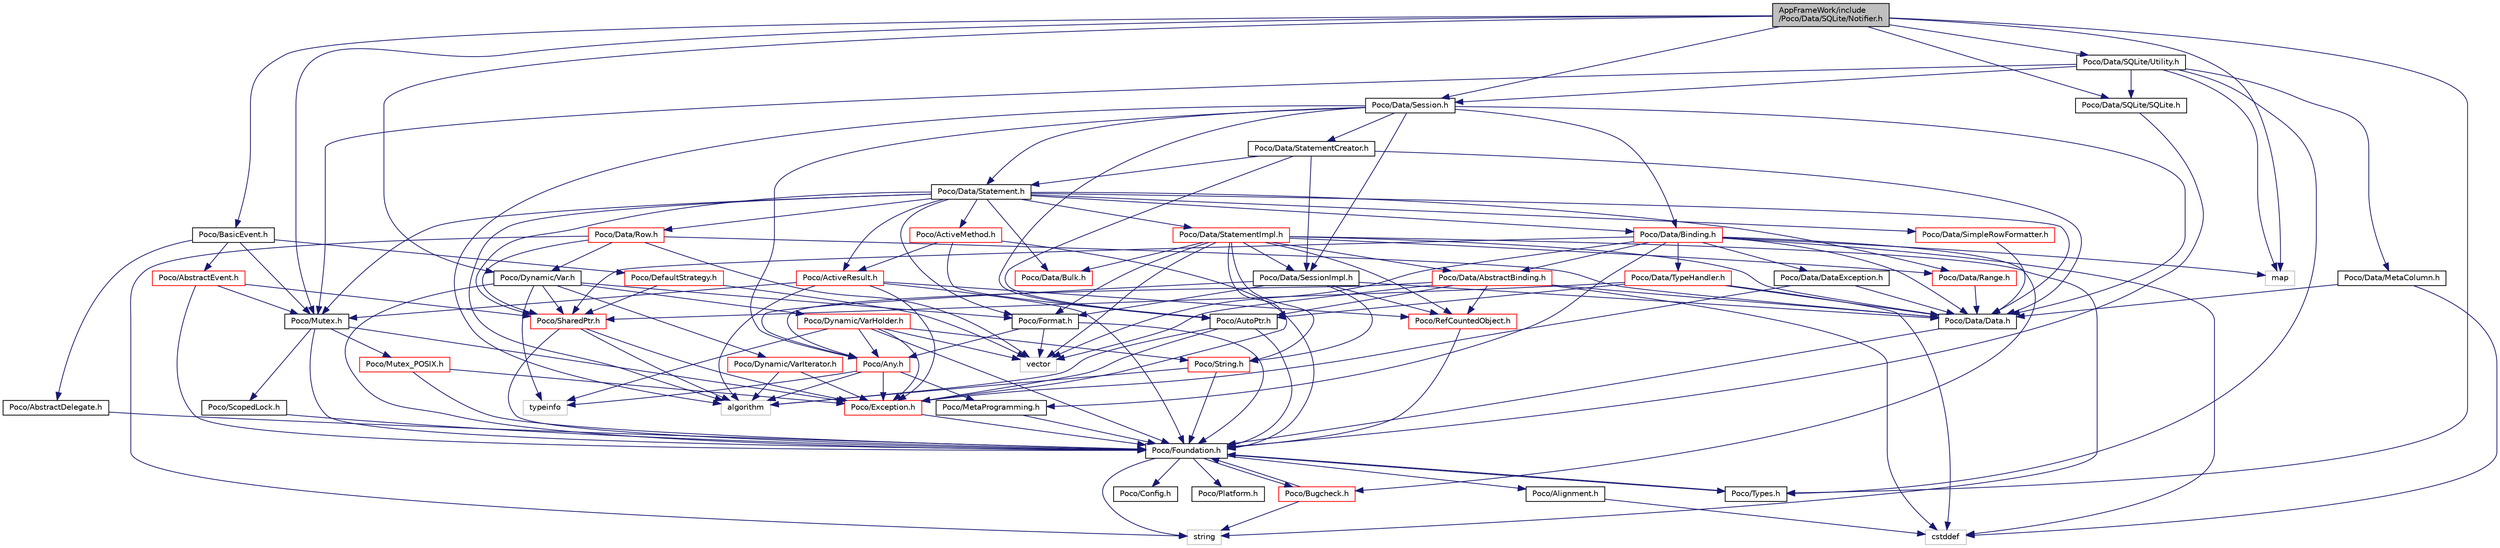 digraph "AppFrameWork/include/Poco/Data/SQLite/Notifier.h"
{
 // LATEX_PDF_SIZE
  edge [fontname="Helvetica",fontsize="10",labelfontname="Helvetica",labelfontsize="10"];
  node [fontname="Helvetica",fontsize="10",shape=record];
  Node1 [label="AppFrameWork/include\l/Poco/Data/SQLite/Notifier.h",height=0.2,width=0.4,color="black", fillcolor="grey75", style="filled", fontcolor="black",tooltip=" "];
  Node1 -> Node2 [color="midnightblue",fontsize="10",style="solid"];
  Node2 [label="Poco/Data/SQLite/SQLite.h",height=0.2,width=0.4,color="black", fillcolor="white", style="filled",URL="$SQLite_8h.html",tooltip=" "];
  Node2 -> Node3 [color="midnightblue",fontsize="10",style="solid"];
  Node3 [label="Poco/Foundation.h",height=0.2,width=0.4,color="black", fillcolor="white", style="filled",URL="$Foundation_8h.html",tooltip=" "];
  Node3 -> Node4 [color="midnightblue",fontsize="10",style="solid"];
  Node4 [label="Poco/Config.h",height=0.2,width=0.4,color="black", fillcolor="white", style="filled",URL="$Config_8h.html",tooltip=" "];
  Node3 -> Node5 [color="midnightblue",fontsize="10",style="solid"];
  Node5 [label="Poco/Platform.h",height=0.2,width=0.4,color="black", fillcolor="white", style="filled",URL="$Platform_8h.html",tooltip=" "];
  Node3 -> Node6 [color="midnightblue",fontsize="10",style="solid"];
  Node6 [label="Poco/Alignment.h",height=0.2,width=0.4,color="black", fillcolor="white", style="filled",URL="$Alignment_8h.html",tooltip=" "];
  Node6 -> Node7 [color="midnightblue",fontsize="10",style="solid"];
  Node7 [label="cstddef",height=0.2,width=0.4,color="grey75", fillcolor="white", style="filled",tooltip=" "];
  Node3 -> Node8 [color="midnightblue",fontsize="10",style="solid"];
  Node8 [label="Poco/Bugcheck.h",height=0.2,width=0.4,color="red", fillcolor="white", style="filled",URL="$Bugcheck_8h.html",tooltip=" "];
  Node8 -> Node3 [color="midnightblue",fontsize="10",style="solid"];
  Node8 -> Node9 [color="midnightblue",fontsize="10",style="solid"];
  Node9 [label="string",height=0.2,width=0.4,color="grey75", fillcolor="white", style="filled",tooltip=" "];
  Node3 -> Node11 [color="midnightblue",fontsize="10",style="solid"];
  Node11 [label="Poco/Types.h",height=0.2,width=0.4,color="black", fillcolor="white", style="filled",URL="$Types_8h.html",tooltip=" "];
  Node11 -> Node3 [color="midnightblue",fontsize="10",style="solid"];
  Node3 -> Node9 [color="midnightblue",fontsize="10",style="solid"];
  Node1 -> Node12 [color="midnightblue",fontsize="10",style="solid"];
  Node12 [label="Poco/Data/SQLite/Utility.h",height=0.2,width=0.4,color="black", fillcolor="white", style="filled",URL="$Data_2SQLite_2Utility_8h.html",tooltip=" "];
  Node12 -> Node2 [color="midnightblue",fontsize="10",style="solid"];
  Node12 -> Node13 [color="midnightblue",fontsize="10",style="solid"];
  Node13 [label="Poco/Data/MetaColumn.h",height=0.2,width=0.4,color="black", fillcolor="white", style="filled",URL="$MetaColumn_8h.html",tooltip=" "];
  Node13 -> Node14 [color="midnightblue",fontsize="10",style="solid"];
  Node14 [label="Poco/Data/Data.h",height=0.2,width=0.4,color="black", fillcolor="white", style="filled",URL="$Data_8h.html",tooltip=" "];
  Node14 -> Node3 [color="midnightblue",fontsize="10",style="solid"];
  Node13 -> Node7 [color="midnightblue",fontsize="10",style="solid"];
  Node12 -> Node15 [color="midnightblue",fontsize="10",style="solid"];
  Node15 [label="Poco/Data/Session.h",height=0.2,width=0.4,color="black", fillcolor="white", style="filled",URL="$Data_2Session_8h.html",tooltip=" "];
  Node15 -> Node14 [color="midnightblue",fontsize="10",style="solid"];
  Node15 -> Node16 [color="midnightblue",fontsize="10",style="solid"];
  Node16 [label="Poco/Data/SessionImpl.h",height=0.2,width=0.4,color="black", fillcolor="white", style="filled",URL="$SessionImpl_8h.html",tooltip=" "];
  Node16 -> Node14 [color="midnightblue",fontsize="10",style="solid"];
  Node16 -> Node17 [color="midnightblue",fontsize="10",style="solid"];
  Node17 [label="Poco/RefCountedObject.h",height=0.2,width=0.4,color="red", fillcolor="white", style="filled",URL="$RefCountedObject_8h.html",tooltip=" "];
  Node17 -> Node3 [color="midnightblue",fontsize="10",style="solid"];
  Node16 -> Node28 [color="midnightblue",fontsize="10",style="solid"];
  Node28 [label="Poco/String.h",height=0.2,width=0.4,color="red", fillcolor="white", style="filled",URL="$String_8h.html",tooltip=" "];
  Node28 -> Node3 [color="midnightblue",fontsize="10",style="solid"];
  Node28 -> Node31 [color="midnightblue",fontsize="10",style="solid"];
  Node31 [label="algorithm",height=0.2,width=0.4,color="grey75", fillcolor="white", style="filled",tooltip=" "];
  Node16 -> Node32 [color="midnightblue",fontsize="10",style="solid"];
  Node32 [label="Poco/Format.h",height=0.2,width=0.4,color="black", fillcolor="white", style="filled",URL="$Format_8h.html",tooltip=" "];
  Node32 -> Node3 [color="midnightblue",fontsize="10",style="solid"];
  Node32 -> Node33 [color="midnightblue",fontsize="10",style="solid"];
  Node33 [label="Poco/Any.h",height=0.2,width=0.4,color="red", fillcolor="white", style="filled",URL="$Any_8h.html",tooltip=" "];
  Node33 -> Node22 [color="midnightblue",fontsize="10",style="solid"];
  Node22 [label="Poco/Exception.h",height=0.2,width=0.4,color="red", fillcolor="white", style="filled",URL="$Exception_8h.html",tooltip=" "];
  Node22 -> Node3 [color="midnightblue",fontsize="10",style="solid"];
  Node33 -> Node34 [color="midnightblue",fontsize="10",style="solid"];
  Node34 [label="Poco/MetaProgramming.h",height=0.2,width=0.4,color="black", fillcolor="white", style="filled",URL="$MetaProgramming_8h.html",tooltip=" "];
  Node34 -> Node3 [color="midnightblue",fontsize="10",style="solid"];
  Node33 -> Node31 [color="midnightblue",fontsize="10",style="solid"];
  Node33 -> Node35 [color="midnightblue",fontsize="10",style="solid"];
  Node35 [label="typeinfo",height=0.2,width=0.4,color="grey75", fillcolor="white", style="filled",tooltip=" "];
  Node32 -> Node36 [color="midnightblue",fontsize="10",style="solid"];
  Node36 [label="vector",height=0.2,width=0.4,color="grey75", fillcolor="white", style="filled",tooltip=" "];
  Node16 -> Node33 [color="midnightblue",fontsize="10",style="solid"];
  Node15 -> Node37 [color="midnightblue",fontsize="10",style="solid"];
  Node37 [label="Poco/Data/Statement.h",height=0.2,width=0.4,color="black", fillcolor="white", style="filled",URL="$Statement_8h.html",tooltip=" "];
  Node37 -> Node14 [color="midnightblue",fontsize="10",style="solid"];
  Node37 -> Node38 [color="midnightblue",fontsize="10",style="solid"];
  Node38 [label="Poco/Data/StatementImpl.h",height=0.2,width=0.4,color="red", fillcolor="white", style="filled",URL="$StatementImpl_8h.html",tooltip=" "];
  Node38 -> Node14 [color="midnightblue",fontsize="10",style="solid"];
  Node38 -> Node39 [color="midnightblue",fontsize="10",style="solid"];
  Node39 [label="Poco/Data/AbstractBinding.h",height=0.2,width=0.4,color="red", fillcolor="white", style="filled",URL="$AbstractBinding_8h.html",tooltip=" "];
  Node39 -> Node14 [color="midnightblue",fontsize="10",style="solid"];
  Node39 -> Node33 [color="midnightblue",fontsize="10",style="solid"];
  Node39 -> Node17 [color="midnightblue",fontsize="10",style="solid"];
  Node39 -> Node74 [color="midnightblue",fontsize="10",style="solid"];
  Node74 [label="Poco/AutoPtr.h",height=0.2,width=0.4,color="black", fillcolor="white", style="filled",URL="$AutoPtr_8h.html",tooltip=" "];
  Node74 -> Node3 [color="midnightblue",fontsize="10",style="solid"];
  Node74 -> Node22 [color="midnightblue",fontsize="10",style="solid"];
  Node74 -> Node31 [color="midnightblue",fontsize="10",style="solid"];
  Node39 -> Node36 [color="midnightblue",fontsize="10",style="solid"];
  Node39 -> Node7 [color="midnightblue",fontsize="10",style="solid"];
  Node38 -> Node81 [color="midnightblue",fontsize="10",style="solid"];
  Node81 [label="Poco/Data/Range.h",height=0.2,width=0.4,color="red", fillcolor="white", style="filled",URL="$Range_8h.html",tooltip=" "];
  Node81 -> Node14 [color="midnightblue",fontsize="10",style="solid"];
  Node38 -> Node82 [color="midnightblue",fontsize="10",style="solid"];
  Node82 [label="Poco/Data/Bulk.h",height=0.2,width=0.4,color="red", fillcolor="white", style="filled",URL="$Bulk_8h.html",tooltip=" "];
  Node38 -> Node16 [color="midnightblue",fontsize="10",style="solid"];
  Node38 -> Node17 [color="midnightblue",fontsize="10",style="solid"];
  Node38 -> Node28 [color="midnightblue",fontsize="10",style="solid"];
  Node38 -> Node32 [color="midnightblue",fontsize="10",style="solid"];
  Node38 -> Node22 [color="midnightblue",fontsize="10",style="solid"];
  Node38 -> Node36 [color="midnightblue",fontsize="10",style="solid"];
  Node38 -> Node9 [color="midnightblue",fontsize="10",style="solid"];
  Node37 -> Node96 [color="midnightblue",fontsize="10",style="solid"];
  Node96 [label="Poco/Data/Binding.h",height=0.2,width=0.4,color="red", fillcolor="white", style="filled",URL="$Binding_8h.html",tooltip=" "];
  Node96 -> Node14 [color="midnightblue",fontsize="10",style="solid"];
  Node96 -> Node39 [color="midnightblue",fontsize="10",style="solid"];
  Node96 -> Node91 [color="midnightblue",fontsize="10",style="solid"];
  Node91 [label="Poco/Data/DataException.h",height=0.2,width=0.4,color="black", fillcolor="white", style="filled",URL="$DataException_8h.html",tooltip=" "];
  Node91 -> Node14 [color="midnightblue",fontsize="10",style="solid"];
  Node91 -> Node22 [color="midnightblue",fontsize="10",style="solid"];
  Node96 -> Node87 [color="midnightblue",fontsize="10",style="solid"];
  Node87 [label="Poco/Data/TypeHandler.h",height=0.2,width=0.4,color="red", fillcolor="white", style="filled",URL="$TypeHandler_8h.html",tooltip=" "];
  Node87 -> Node14 [color="midnightblue",fontsize="10",style="solid"];
  Node87 -> Node74 [color="midnightblue",fontsize="10",style="solid"];
  Node87 -> Node68 [color="midnightblue",fontsize="10",style="solid"];
  Node68 [label="Poco/SharedPtr.h",height=0.2,width=0.4,color="red", fillcolor="white", style="filled",URL="$SharedPtr_8h.html",tooltip=" "];
  Node68 -> Node3 [color="midnightblue",fontsize="10",style="solid"];
  Node68 -> Node22 [color="midnightblue",fontsize="10",style="solid"];
  Node68 -> Node31 [color="midnightblue",fontsize="10",style="solid"];
  Node87 -> Node7 [color="midnightblue",fontsize="10",style="solid"];
  Node96 -> Node68 [color="midnightblue",fontsize="10",style="solid"];
  Node96 -> Node34 [color="midnightblue",fontsize="10",style="solid"];
  Node96 -> Node8 [color="midnightblue",fontsize="10",style="solid"];
  Node96 -> Node36 [color="midnightblue",fontsize="10",style="solid"];
  Node96 -> Node93 [color="midnightblue",fontsize="10",style="solid"];
  Node93 [label="map",height=0.2,width=0.4,color="grey75", fillcolor="white", style="filled",tooltip=" "];
  Node96 -> Node7 [color="midnightblue",fontsize="10",style="solid"];
  Node37 -> Node81 [color="midnightblue",fontsize="10",style="solid"];
  Node37 -> Node82 [color="midnightblue",fontsize="10",style="solid"];
  Node37 -> Node97 [color="midnightblue",fontsize="10",style="solid"];
  Node97 [label="Poco/Data/Row.h",height=0.2,width=0.4,color="red", fillcolor="white", style="filled",URL="$Row_8h.html",tooltip=" "];
  Node97 -> Node14 [color="midnightblue",fontsize="10",style="solid"];
  Node97 -> Node71 [color="midnightblue",fontsize="10",style="solid"];
  Node71 [label="Poco/Dynamic/Var.h",height=0.2,width=0.4,color="black", fillcolor="white", style="filled",URL="$Var_8h.html",tooltip=" "];
  Node71 -> Node3 [color="midnightblue",fontsize="10",style="solid"];
  Node71 -> Node32 [color="midnightblue",fontsize="10",style="solid"];
  Node71 -> Node68 [color="midnightblue",fontsize="10",style="solid"];
  Node71 -> Node42 [color="midnightblue",fontsize="10",style="solid"];
  Node42 [label="Poco/Dynamic/VarHolder.h",height=0.2,width=0.4,color="red", fillcolor="white", style="filled",URL="$VarHolder_8h.html",tooltip=" "];
  Node42 -> Node3 [color="midnightblue",fontsize="10",style="solid"];
  Node42 -> Node28 [color="midnightblue",fontsize="10",style="solid"];
  Node42 -> Node33 [color="midnightblue",fontsize="10",style="solid"];
  Node42 -> Node22 [color="midnightblue",fontsize="10",style="solid"];
  Node42 -> Node36 [color="midnightblue",fontsize="10",style="solid"];
  Node42 -> Node35 [color="midnightblue",fontsize="10",style="solid"];
  Node71 -> Node72 [color="midnightblue",fontsize="10",style="solid"];
  Node72 [label="Poco/Dynamic/VarIterator.h",height=0.2,width=0.4,color="red", fillcolor="white", style="filled",URL="$VarIterator_8h.html",tooltip=" "];
  Node72 -> Node22 [color="midnightblue",fontsize="10",style="solid"];
  Node72 -> Node31 [color="midnightblue",fontsize="10",style="solid"];
  Node71 -> Node35 [color="midnightblue",fontsize="10",style="solid"];
  Node97 -> Node68 [color="midnightblue",fontsize="10",style="solid"];
  Node97 -> Node36 [color="midnightblue",fontsize="10",style="solid"];
  Node97 -> Node9 [color="midnightblue",fontsize="10",style="solid"];
  Node37 -> Node100 [color="midnightblue",fontsize="10",style="solid"];
  Node100 [label="Poco/Data/SimpleRowFormatter.h",height=0.2,width=0.4,color="red", fillcolor="white", style="filled",URL="$SimpleRowFormatter_8h.html",tooltip=" "];
  Node100 -> Node14 [color="midnightblue",fontsize="10",style="solid"];
  Node37 -> Node68 [color="midnightblue",fontsize="10",style="solid"];
  Node37 -> Node21 [color="midnightblue",fontsize="10",style="solid"];
  Node21 [label="Poco/Mutex.h",height=0.2,width=0.4,color="black", fillcolor="white", style="filled",URL="$Mutex_8h.html",tooltip=" "];
  Node21 -> Node3 [color="midnightblue",fontsize="10",style="solid"];
  Node21 -> Node22 [color="midnightblue",fontsize="10",style="solid"];
  Node21 -> Node24 [color="midnightblue",fontsize="10",style="solid"];
  Node24 [label="Poco/ScopedLock.h",height=0.2,width=0.4,color="black", fillcolor="white", style="filled",URL="$ScopedLock_8h.html",tooltip=" "];
  Node24 -> Node3 [color="midnightblue",fontsize="10",style="solid"];
  Node21 -> Node25 [color="midnightblue",fontsize="10",style="solid"];
  Node25 [label="Poco/Mutex_POSIX.h",height=0.2,width=0.4,color="red", fillcolor="white", style="filled",URL="$Mutex__POSIX_8h.html",tooltip=" "];
  Node25 -> Node3 [color="midnightblue",fontsize="10",style="solid"];
  Node25 -> Node22 [color="midnightblue",fontsize="10",style="solid"];
  Node37 -> Node101 [color="midnightblue",fontsize="10",style="solid"];
  Node101 [label="Poco/ActiveMethod.h",height=0.2,width=0.4,color="red", fillcolor="white", style="filled",URL="$ActiveMethod_8h.html",tooltip=" "];
  Node101 -> Node3 [color="midnightblue",fontsize="10",style="solid"];
  Node101 -> Node102 [color="midnightblue",fontsize="10",style="solid"];
  Node102 [label="Poco/ActiveResult.h",height=0.2,width=0.4,color="red", fillcolor="white", style="filled",URL="$ActiveResult_8h.html",tooltip=" "];
  Node102 -> Node3 [color="midnightblue",fontsize="10",style="solid"];
  Node102 -> Node21 [color="midnightblue",fontsize="10",style="solid"];
  Node102 -> Node17 [color="midnightblue",fontsize="10",style="solid"];
  Node102 -> Node22 [color="midnightblue",fontsize="10",style="solid"];
  Node102 -> Node31 [color="midnightblue",fontsize="10",style="solid"];
  Node101 -> Node74 [color="midnightblue",fontsize="10",style="solid"];
  Node37 -> Node102 [color="midnightblue",fontsize="10",style="solid"];
  Node37 -> Node32 [color="midnightblue",fontsize="10",style="solid"];
  Node37 -> Node31 [color="midnightblue",fontsize="10",style="solid"];
  Node15 -> Node120 [color="midnightblue",fontsize="10",style="solid"];
  Node120 [label="Poco/Data/StatementCreator.h",height=0.2,width=0.4,color="black", fillcolor="white", style="filled",URL="$StatementCreator_8h.html",tooltip=" "];
  Node120 -> Node14 [color="midnightblue",fontsize="10",style="solid"];
  Node120 -> Node16 [color="midnightblue",fontsize="10",style="solid"];
  Node120 -> Node37 [color="midnightblue",fontsize="10",style="solid"];
  Node120 -> Node74 [color="midnightblue",fontsize="10",style="solid"];
  Node15 -> Node96 [color="midnightblue",fontsize="10",style="solid"];
  Node15 -> Node74 [color="midnightblue",fontsize="10",style="solid"];
  Node15 -> Node33 [color="midnightblue",fontsize="10",style="solid"];
  Node15 -> Node31 [color="midnightblue",fontsize="10",style="solid"];
  Node12 -> Node21 [color="midnightblue",fontsize="10",style="solid"];
  Node12 -> Node11 [color="midnightblue",fontsize="10",style="solid"];
  Node12 -> Node93 [color="midnightblue",fontsize="10",style="solid"];
  Node1 -> Node15 [color="midnightblue",fontsize="10",style="solid"];
  Node1 -> Node21 [color="midnightblue",fontsize="10",style="solid"];
  Node1 -> Node11 [color="midnightblue",fontsize="10",style="solid"];
  Node1 -> Node71 [color="midnightblue",fontsize="10",style="solid"];
  Node1 -> Node121 [color="midnightblue",fontsize="10",style="solid"];
  Node121 [label="Poco/BasicEvent.h",height=0.2,width=0.4,color="black", fillcolor="white", style="filled",URL="$BasicEvent_8h.html",tooltip=" "];
  Node121 -> Node122 [color="midnightblue",fontsize="10",style="solid"];
  Node122 [label="Poco/AbstractEvent.h",height=0.2,width=0.4,color="red", fillcolor="white", style="filled",URL="$AbstractEvent_8h.html",tooltip=" "];
  Node122 -> Node3 [color="midnightblue",fontsize="10",style="solid"];
  Node122 -> Node68 [color="midnightblue",fontsize="10",style="solid"];
  Node122 -> Node21 [color="midnightblue",fontsize="10",style="solid"];
  Node121 -> Node126 [color="midnightblue",fontsize="10",style="solid"];
  Node126 [label="Poco/DefaultStrategy.h",height=0.2,width=0.4,color="red", fillcolor="white", style="filled",URL="$DefaultStrategy_8h.html",tooltip=" "];
  Node126 -> Node68 [color="midnightblue",fontsize="10",style="solid"];
  Node126 -> Node36 [color="midnightblue",fontsize="10",style="solid"];
  Node121 -> Node128 [color="midnightblue",fontsize="10",style="solid"];
  Node128 [label="Poco/AbstractDelegate.h",height=0.2,width=0.4,color="black", fillcolor="white", style="filled",URL="$AbstractDelegate_8h.html",tooltip=" "];
  Node128 -> Node3 [color="midnightblue",fontsize="10",style="solid"];
  Node121 -> Node21 [color="midnightblue",fontsize="10",style="solid"];
  Node1 -> Node93 [color="midnightblue",fontsize="10",style="solid"];
}

